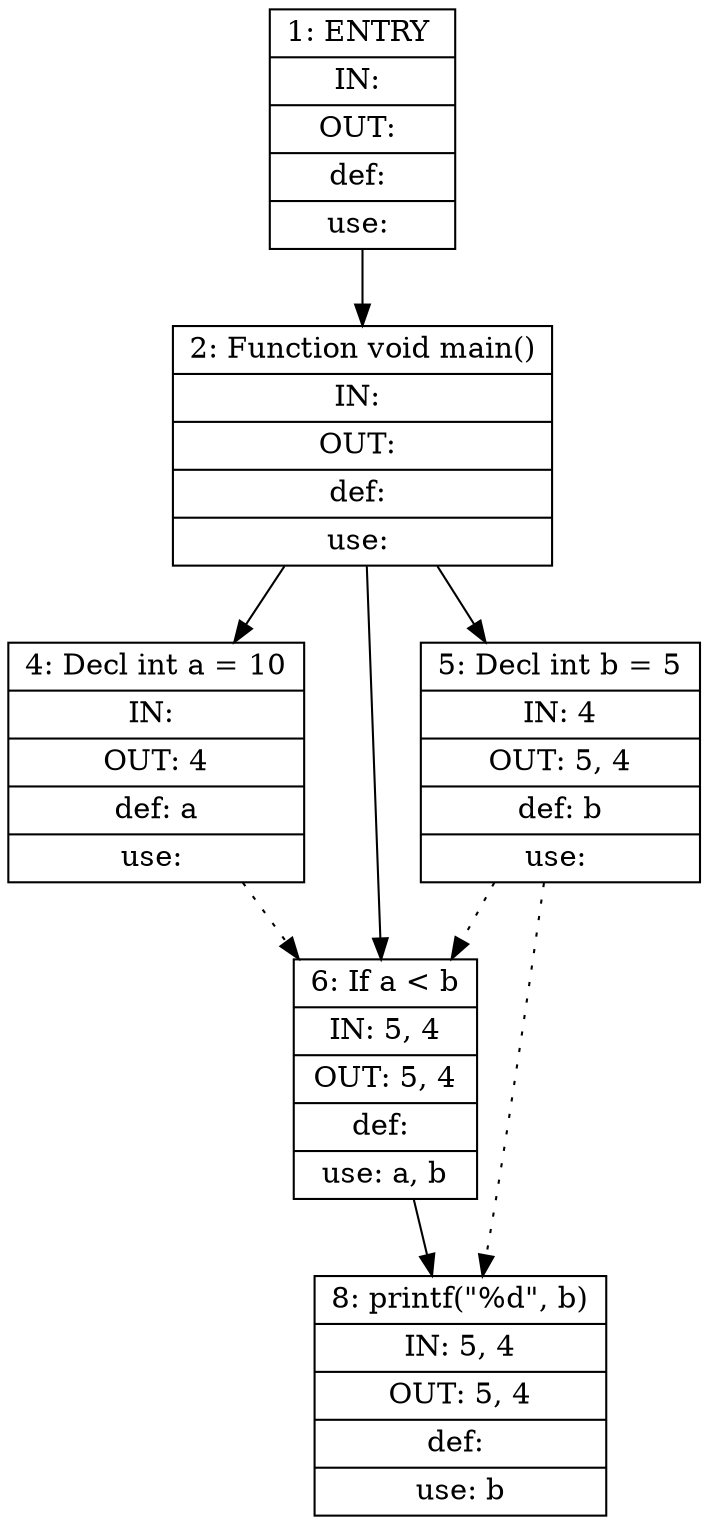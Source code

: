 digraph G{
Node1[shape=record label="{1: ENTRY\ |IN: |OUT: |def: |use: }"];
Node2[shape=record label="{2: Function\ void\ main()|IN: |OUT: |def: |use: }"];
Node4[shape=record label="{4: Decl\ int\ a\ =\ 10|IN: |OUT: 4|def: a|use: }"];
Node5[shape=record label="{5: Decl\ int\ b\ =\ 5|IN: 4|OUT: 5, 4|def: b|use: }"];
Node6[shape=record label="{6: If\ a\ \<\ b|IN: 5, 4|OUT: 5, 4|def: |use: a, b}"];
Node8[shape=record label="{8: printf(\"%d\",\ b)|IN: 5, 4|OUT: 5, 4|def: |use: b}"];
Node1->Node2;
Node2->Node4;
Node2->Node5;
Node2->Node6;
Node6->Node8;
Node4->Node6 [style = dotted];
Node5->Node6 [style = dotted];
Node5->Node8 [style = dotted];
}
